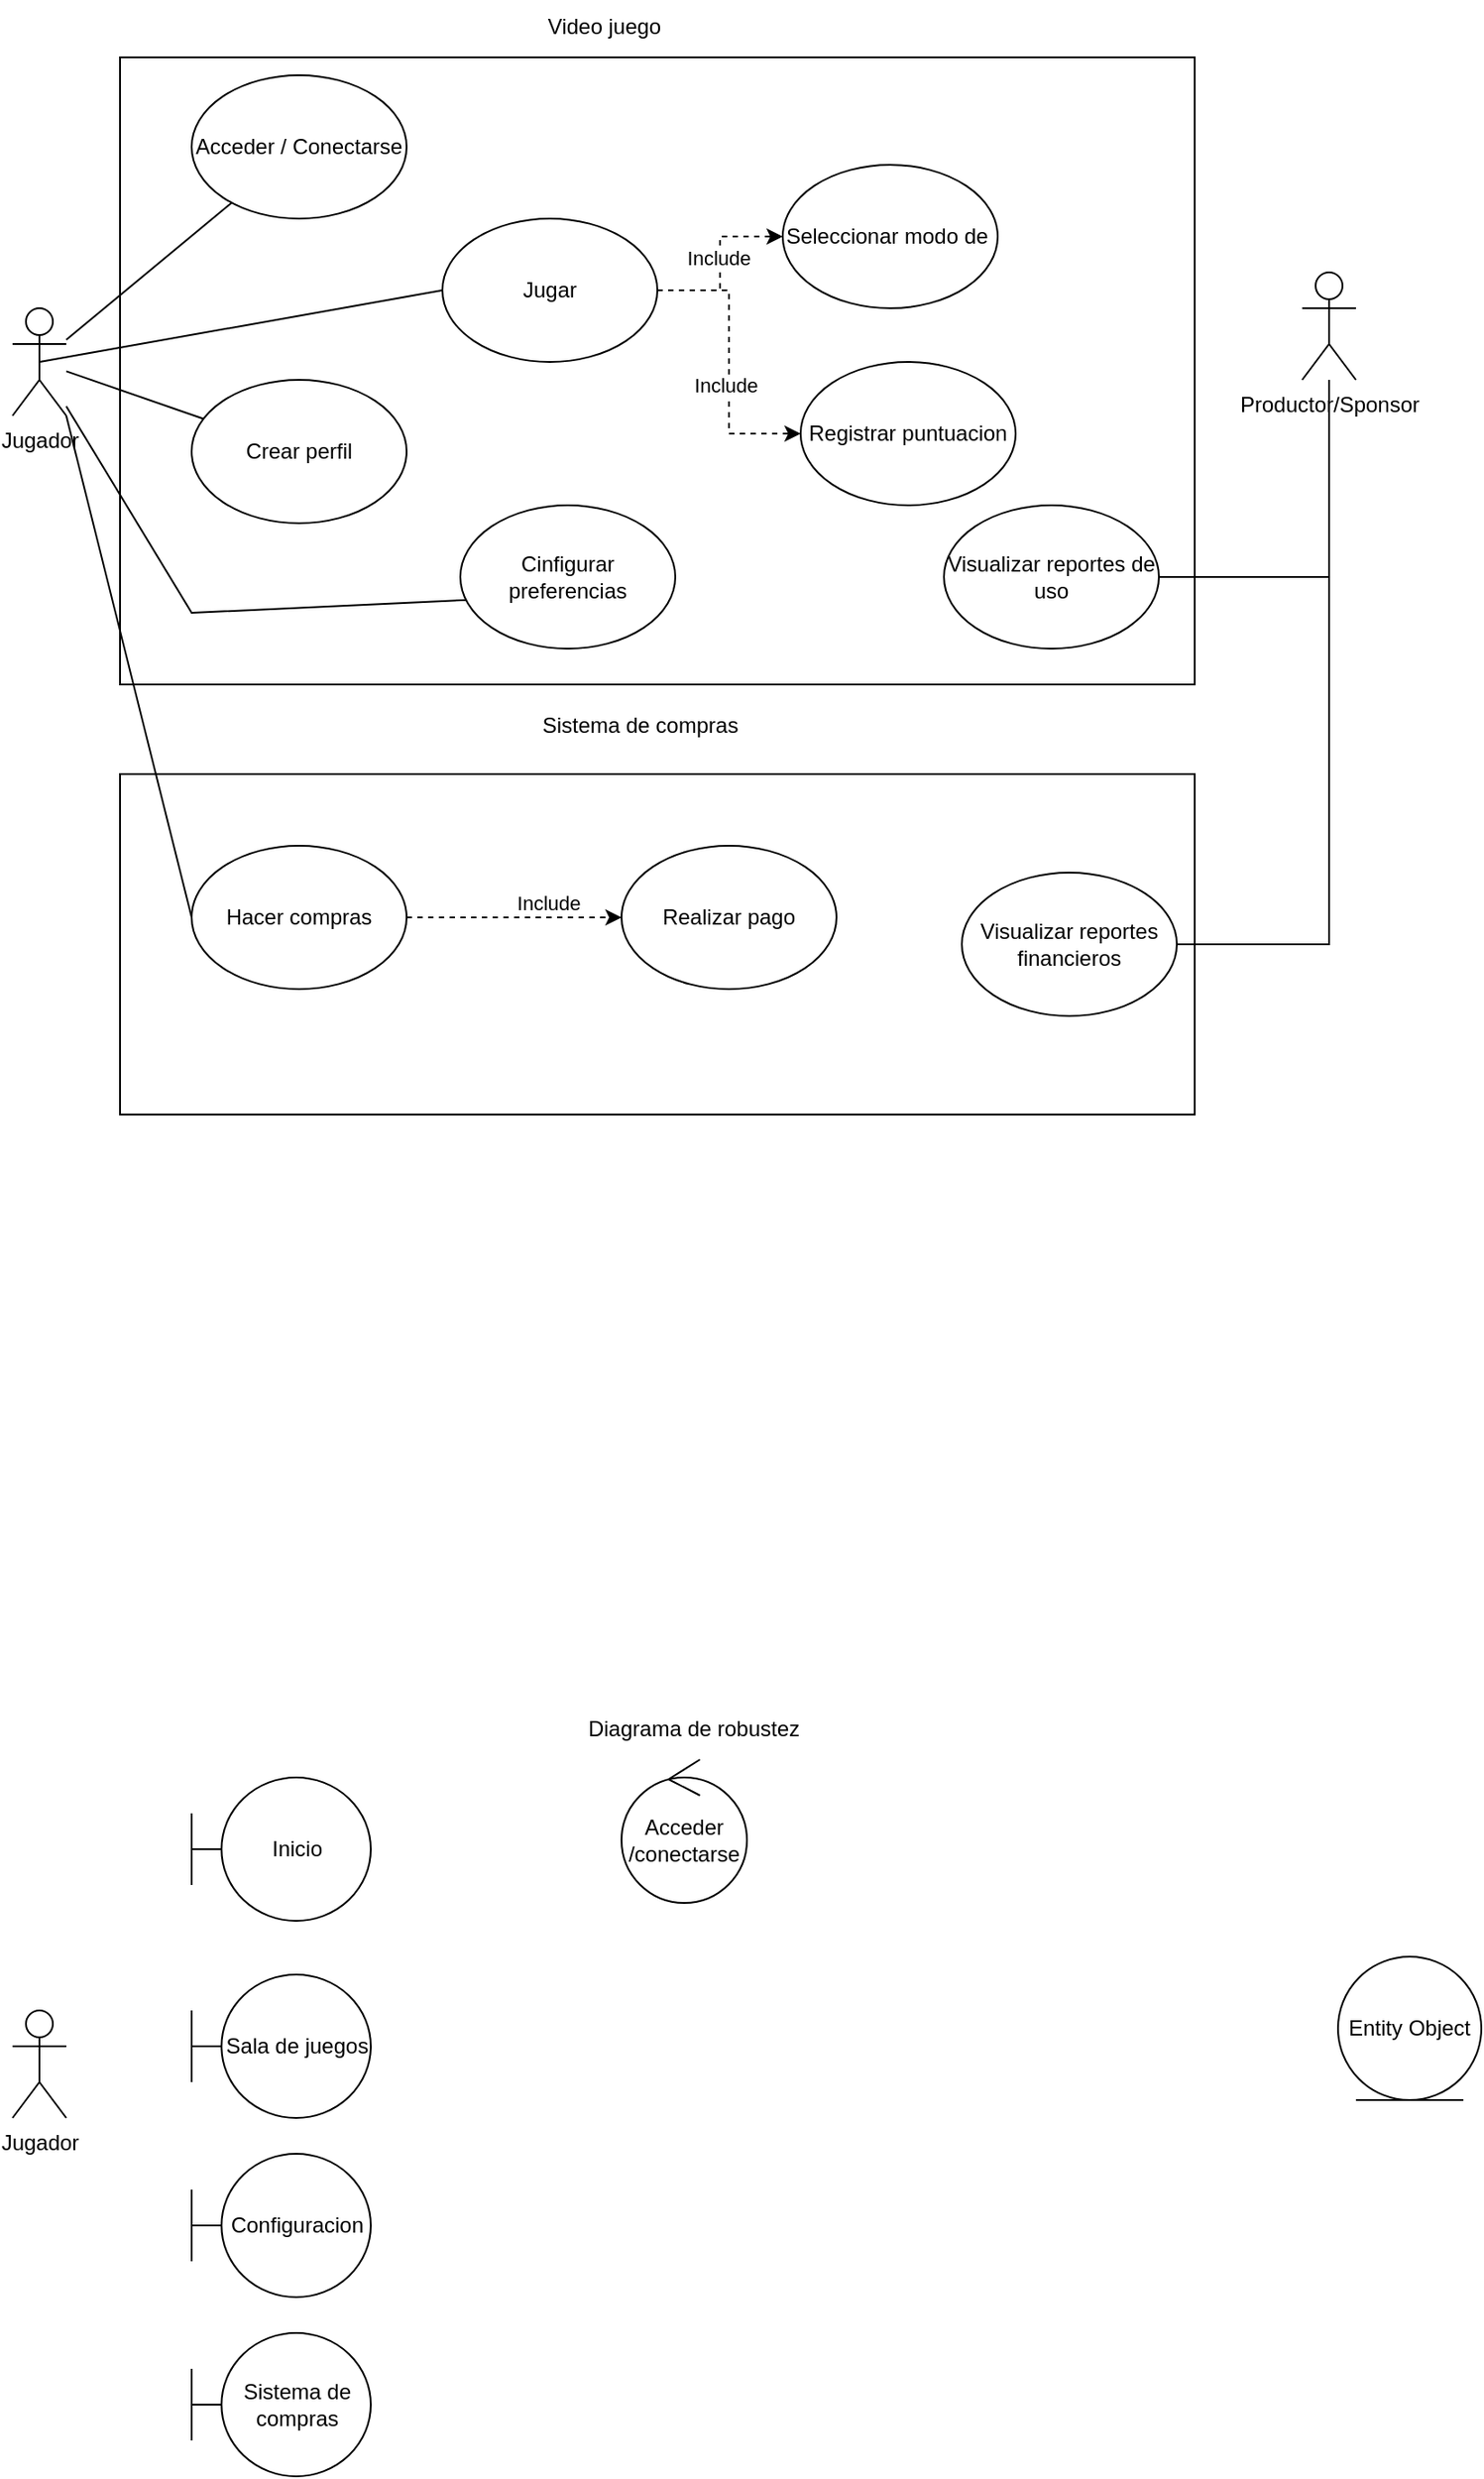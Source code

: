 <mxfile version="24.7.17">
  <diagram name="Page-1" id="NE_QDzCsGQ2IUwWmbjlV">
    <mxGraphModel dx="1229" dy="773" grid="1" gridSize="10" guides="1" tooltips="1" connect="1" arrows="1" fold="1" page="1" pageScale="1" pageWidth="850" pageHeight="1100" math="0" shadow="0">
      <root>
        <mxCell id="0" />
        <mxCell id="1" parent="0" />
        <mxCell id="tEenduS5illh0GwvhTWt-1" value="" style="rounded=0;whiteSpace=wrap;html=1;" vertex="1" parent="1">
          <mxGeometry x="100" y="40" width="600" height="350" as="geometry" />
        </mxCell>
        <mxCell id="tEenduS5illh0GwvhTWt-2" value="Jugador&lt;div&gt;&lt;br&gt;&lt;/div&gt;" style="shape=umlActor;verticalLabelPosition=bottom;verticalAlign=top;html=1;outlineConnect=0;" vertex="1" parent="1">
          <mxGeometry x="40" y="180" width="30" height="60" as="geometry" />
        </mxCell>
        <mxCell id="tEenduS5illh0GwvhTWt-3" value="Productor/Sponsor" style="shape=umlActor;verticalLabelPosition=bottom;verticalAlign=top;html=1;outlineConnect=0;" vertex="1" parent="1">
          <mxGeometry x="760" y="160" width="30" height="60" as="geometry" />
        </mxCell>
        <mxCell id="tEenduS5illh0GwvhTWt-4" value="Acceder / Conectarse" style="ellipse;whiteSpace=wrap;html=1;" vertex="1" parent="1">
          <mxGeometry x="140" y="50" width="120" height="80" as="geometry" />
        </mxCell>
        <mxCell id="tEenduS5illh0GwvhTWt-15" style="edgeStyle=orthogonalEdgeStyle;rounded=0;orthogonalLoop=1;jettySize=auto;html=1;entryX=0;entryY=0.5;entryDx=0;entryDy=0;dashed=1;" edge="1" parent="1" source="tEenduS5illh0GwvhTWt-5" target="tEenduS5illh0GwvhTWt-9">
          <mxGeometry relative="1" as="geometry" />
        </mxCell>
        <mxCell id="tEenduS5illh0GwvhTWt-20" value="Include" style="edgeLabel;html=1;align=center;verticalAlign=middle;resizable=0;points=[];" vertex="1" connectable="0" parent="tEenduS5illh0GwvhTWt-15">
          <mxGeometry x="0.074" y="1" relative="1" as="geometry">
            <mxPoint as="offset" />
          </mxGeometry>
        </mxCell>
        <mxCell id="tEenduS5illh0GwvhTWt-16" style="edgeStyle=orthogonalEdgeStyle;rounded=0;orthogonalLoop=1;jettySize=auto;html=1;dashed=1;" edge="1" parent="1" source="tEenduS5illh0GwvhTWt-5" target="tEenduS5illh0GwvhTWt-8">
          <mxGeometry relative="1" as="geometry" />
        </mxCell>
        <mxCell id="tEenduS5illh0GwvhTWt-19" value="Include" style="edgeLabel;html=1;align=center;verticalAlign=middle;resizable=0;points=[];" vertex="1" connectable="0" parent="tEenduS5illh0GwvhTWt-16">
          <mxGeometry x="0.154" y="-2" relative="1" as="geometry">
            <mxPoint as="offset" />
          </mxGeometry>
        </mxCell>
        <mxCell id="tEenduS5illh0GwvhTWt-5" value="Jugar" style="ellipse;whiteSpace=wrap;html=1;" vertex="1" parent="1">
          <mxGeometry x="280" y="130" width="120" height="80" as="geometry" />
        </mxCell>
        <mxCell id="tEenduS5illh0GwvhTWt-6" value="Crear perfil" style="ellipse;whiteSpace=wrap;html=1;" vertex="1" parent="1">
          <mxGeometry x="140" y="220" width="120" height="80" as="geometry" />
        </mxCell>
        <mxCell id="tEenduS5illh0GwvhTWt-7" value="Cinfigurar preferencias" style="ellipse;whiteSpace=wrap;html=1;" vertex="1" parent="1">
          <mxGeometry x="290" y="290" width="120" height="80" as="geometry" />
        </mxCell>
        <mxCell id="tEenduS5illh0GwvhTWt-8" value="Registrar puntuacion" style="ellipse;whiteSpace=wrap;html=1;" vertex="1" parent="1">
          <mxGeometry x="480" y="210" width="120" height="80" as="geometry" />
        </mxCell>
        <mxCell id="tEenduS5illh0GwvhTWt-9" value="Seleccionar modo de&amp;nbsp;" style="ellipse;whiteSpace=wrap;html=1;" vertex="1" parent="1">
          <mxGeometry x="470" y="100" width="120" height="80" as="geometry" />
        </mxCell>
        <mxCell id="tEenduS5illh0GwvhTWt-10" value="" style="endArrow=none;html=1;rounded=0;exitX=0.029;exitY=0.661;exitDx=0;exitDy=0;exitPerimeter=0;" edge="1" parent="1" source="tEenduS5illh0GwvhTWt-7" target="tEenduS5illh0GwvhTWt-2">
          <mxGeometry width="50" height="50" relative="1" as="geometry">
            <mxPoint x="400" y="320" as="sourcePoint" />
            <mxPoint x="450" y="270" as="targetPoint" />
            <Array as="points">
              <mxPoint x="140" y="350" />
            </Array>
          </mxGeometry>
        </mxCell>
        <mxCell id="tEenduS5illh0GwvhTWt-11" value="" style="endArrow=none;html=1;rounded=0;" edge="1" parent="1" source="tEenduS5illh0GwvhTWt-6" target="tEenduS5illh0GwvhTWt-2">
          <mxGeometry width="50" height="50" relative="1" as="geometry">
            <mxPoint x="130" y="290" as="sourcePoint" />
            <mxPoint x="180" y="240" as="targetPoint" />
          </mxGeometry>
        </mxCell>
        <mxCell id="tEenduS5illh0GwvhTWt-13" value="" style="endArrow=none;html=1;rounded=0;" edge="1" parent="1" source="tEenduS5illh0GwvhTWt-2" target="tEenduS5illh0GwvhTWt-4">
          <mxGeometry width="50" height="50" relative="1" as="geometry">
            <mxPoint x="400" y="320" as="sourcePoint" />
            <mxPoint x="450" y="270" as="targetPoint" />
          </mxGeometry>
        </mxCell>
        <mxCell id="tEenduS5illh0GwvhTWt-14" value="" style="endArrow=none;html=1;rounded=0;exitX=0.5;exitY=0.5;exitDx=0;exitDy=0;exitPerimeter=0;entryX=0;entryY=0.5;entryDx=0;entryDy=0;" edge="1" parent="1" source="tEenduS5illh0GwvhTWt-2" target="tEenduS5illh0GwvhTWt-5">
          <mxGeometry width="50" height="50" relative="1" as="geometry">
            <mxPoint x="400" y="320" as="sourcePoint" />
            <mxPoint x="450" y="270" as="targetPoint" />
          </mxGeometry>
        </mxCell>
        <mxCell id="tEenduS5illh0GwvhTWt-18" style="edgeStyle=orthogonalEdgeStyle;rounded=0;orthogonalLoop=1;jettySize=auto;html=1;endArrow=none;endFill=0;" edge="1" parent="1" source="tEenduS5illh0GwvhTWt-17" target="tEenduS5illh0GwvhTWt-3">
          <mxGeometry relative="1" as="geometry" />
        </mxCell>
        <mxCell id="tEenduS5illh0GwvhTWt-17" value="Visualizar reportes de uso" style="ellipse;whiteSpace=wrap;html=1;" vertex="1" parent="1">
          <mxGeometry x="560" y="290" width="120" height="80" as="geometry" />
        </mxCell>
        <mxCell id="tEenduS5illh0GwvhTWt-21" value="Video juego" style="text;html=1;align=center;verticalAlign=middle;resizable=0;points=[];autosize=1;strokeColor=none;fillColor=none;" vertex="1" parent="1">
          <mxGeometry x="325" y="8" width="90" height="30" as="geometry" />
        </mxCell>
        <mxCell id="tEenduS5illh0GwvhTWt-22" value="Sistema de compras" style="text;html=1;align=center;verticalAlign=middle;resizable=0;points=[];autosize=1;strokeColor=none;fillColor=none;" vertex="1" parent="1">
          <mxGeometry x="325" y="398" width="130" height="30" as="geometry" />
        </mxCell>
        <mxCell id="tEenduS5illh0GwvhTWt-24" value="" style="rounded=0;whiteSpace=wrap;html=1;" vertex="1" parent="1">
          <mxGeometry x="100" y="440" width="600" height="190" as="geometry" />
        </mxCell>
        <mxCell id="tEenduS5illh0GwvhTWt-28" style="edgeStyle=orthogonalEdgeStyle;rounded=0;orthogonalLoop=1;jettySize=auto;html=1;dashed=1;" edge="1" parent="1" source="tEenduS5illh0GwvhTWt-25" target="tEenduS5illh0GwvhTWt-26">
          <mxGeometry relative="1" as="geometry" />
        </mxCell>
        <mxCell id="tEenduS5illh0GwvhTWt-29" value="Include" style="edgeLabel;html=1;align=center;verticalAlign=middle;resizable=0;points=[];" vertex="1" connectable="0" parent="tEenduS5illh0GwvhTWt-28">
          <mxGeometry x="0.319" y="8" relative="1" as="geometry">
            <mxPoint as="offset" />
          </mxGeometry>
        </mxCell>
        <mxCell id="tEenduS5illh0GwvhTWt-25" value="Hacer compras" style="ellipse;whiteSpace=wrap;html=1;" vertex="1" parent="1">
          <mxGeometry x="140" y="480" width="120" height="80" as="geometry" />
        </mxCell>
        <mxCell id="tEenduS5illh0GwvhTWt-26" value="Realizar pago" style="ellipse;whiteSpace=wrap;html=1;" vertex="1" parent="1">
          <mxGeometry x="380" y="480" width="120" height="80" as="geometry" />
        </mxCell>
        <mxCell id="tEenduS5illh0GwvhTWt-30" style="edgeStyle=orthogonalEdgeStyle;rounded=0;orthogonalLoop=1;jettySize=auto;html=1;endArrow=none;endFill=0;" edge="1" parent="1" source="tEenduS5illh0GwvhTWt-27" target="tEenduS5illh0GwvhTWt-3">
          <mxGeometry relative="1" as="geometry" />
        </mxCell>
        <mxCell id="tEenduS5illh0GwvhTWt-27" value="Visualizar reportes financieros" style="ellipse;whiteSpace=wrap;html=1;" vertex="1" parent="1">
          <mxGeometry x="570" y="495" width="120" height="80" as="geometry" />
        </mxCell>
        <mxCell id="tEenduS5illh0GwvhTWt-31" value="" style="endArrow=none;html=1;rounded=0;entryX=0;entryY=0.5;entryDx=0;entryDy=0;exitX=1;exitY=1;exitDx=0;exitDy=0;exitPerimeter=0;" edge="1" parent="1" source="tEenduS5illh0GwvhTWt-2" target="tEenduS5illh0GwvhTWt-25">
          <mxGeometry width="50" height="50" relative="1" as="geometry">
            <mxPoint x="400" y="320" as="sourcePoint" />
            <mxPoint x="450" y="270" as="targetPoint" />
          </mxGeometry>
        </mxCell>
        <mxCell id="tEenduS5illh0GwvhTWt-32" value="Jugador&lt;div&gt;&lt;br&gt;&lt;/div&gt;" style="shape=umlActor;verticalLabelPosition=bottom;verticalAlign=top;html=1;outlineConnect=0;" vertex="1" parent="1">
          <mxGeometry x="40" y="1130" width="30" height="60" as="geometry" />
        </mxCell>
        <mxCell id="tEenduS5illh0GwvhTWt-33" value="Inicio" style="shape=umlBoundary;whiteSpace=wrap;html=1;" vertex="1" parent="1">
          <mxGeometry x="140" y="1000" width="100" height="80" as="geometry" />
        </mxCell>
        <mxCell id="tEenduS5illh0GwvhTWt-34" value="Entity Object" style="ellipse;shape=umlEntity;whiteSpace=wrap;html=1;" vertex="1" parent="1">
          <mxGeometry x="780" y="1100" width="80" height="80" as="geometry" />
        </mxCell>
        <mxCell id="tEenduS5illh0GwvhTWt-35" value="Acceder&lt;div&gt;/conectarse&lt;/div&gt;" style="ellipse;shape=umlControl;whiteSpace=wrap;html=1;" vertex="1" parent="1">
          <mxGeometry x="380" y="990" width="70" height="80" as="geometry" />
        </mxCell>
        <mxCell id="tEenduS5illh0GwvhTWt-39" value="Diagrama de robustez" style="text;html=1;align=center;verticalAlign=middle;resizable=0;points=[];autosize=1;strokeColor=none;fillColor=none;" vertex="1" parent="1">
          <mxGeometry x="350" y="958" width="140" height="30" as="geometry" />
        </mxCell>
        <mxCell id="tEenduS5illh0GwvhTWt-40" value="Sala de juegos" style="shape=umlBoundary;whiteSpace=wrap;html=1;" vertex="1" parent="1">
          <mxGeometry x="140" y="1110" width="100" height="80" as="geometry" />
        </mxCell>
        <mxCell id="tEenduS5illh0GwvhTWt-41" value="Configuracion" style="shape=umlBoundary;whiteSpace=wrap;html=1;" vertex="1" parent="1">
          <mxGeometry x="140" y="1210" width="100" height="80" as="geometry" />
        </mxCell>
        <mxCell id="tEenduS5illh0GwvhTWt-42" value="Sistema de compras" style="shape=umlBoundary;whiteSpace=wrap;html=1;" vertex="1" parent="1">
          <mxGeometry x="140" y="1310" width="100" height="80" as="geometry" />
        </mxCell>
      </root>
    </mxGraphModel>
  </diagram>
</mxfile>
